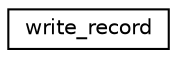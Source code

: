 digraph "Graphical Class Hierarchy"
{
 // INTERACTIVE_SVG=YES
 // LATEX_PDF_SIZE
  edge [fontname="Helvetica",fontsize="10",labelfontname="Helvetica",labelfontsize="10"];
  node [fontname="Helvetica",fontsize="10",shape=record];
  rankdir="LR";
  Node0 [label="write_record",height=0.2,width=0.4,color="black", fillcolor="white", style="filled",URL="$interfacempp__io__mod_1_1write__record.html",tooltip=" "];
}
